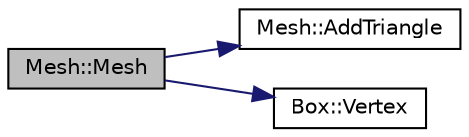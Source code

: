 digraph "Mesh::Mesh"
{
 // LATEX_PDF_SIZE
  edge [fontname="Helvetica",fontsize="10",labelfontname="Helvetica",labelfontsize="10"];
  node [fontname="Helvetica",fontsize="10",shape=record];
  rankdir="LR";
  Node1 [label="Mesh::Mesh",height=0.2,width=0.4,color="black", fillcolor="grey75", style="filled", fontcolor="black",tooltip="Creates an axis aligned box."];
  Node1 -> Node2 [color="midnightblue",fontsize="10",style="solid",fontname="Helvetica"];
  Node2 [label="Mesh::AddTriangle",height=0.2,width=0.4,color="black", fillcolor="white", style="filled",URL="$class_mesh.html#a51bb05d8f0e03f5688279b0126828118",tooltip="Add a triangle to the geometry."];
  Node1 -> Node3 [color="midnightblue",fontsize="10",style="solid",fontname="Helvetica"];
  Node3 [label="Box::Vertex",height=0.2,width=0.4,color="black", fillcolor="white", style="filled",URL="$class_box.html#a3faae6c29fbd4dff0e1e442d0d81bb20",tooltip="Returns the k-th vertex of the box."];
}
